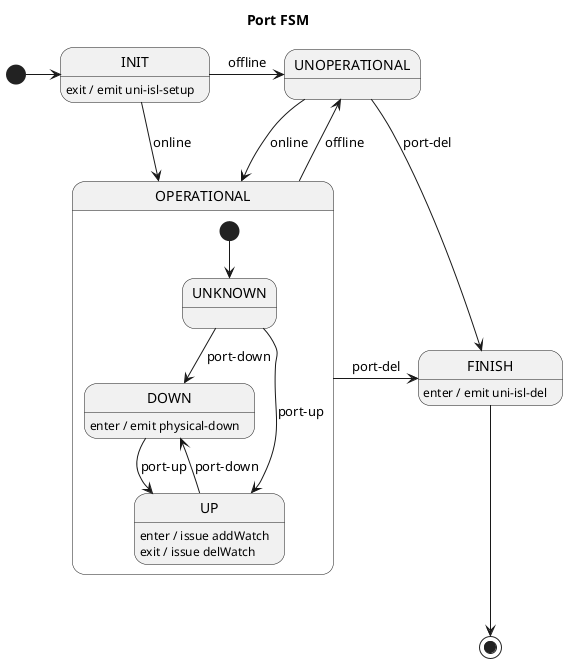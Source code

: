 Internal state:
* history data (constructor)

Input signals:
* port-up
* port-down
* online
* offline

Output signals:
* physical-down
* uni-isl-setup

@startuml
title Port FSM

[*] -right-> INIT

INIT -r-> UNOPERATIONAL : offline
INIT -r-> OPERATIONAL : online
INIT : exit / emit uni-isl-setup

state OPERATIONAL {
    [*] --> UNKNOWN

    UNKNOWN --> DOWN : port-down
    UNKNOWN --> UP : port-up

    DOWN --> UP : port-up
    DOWN : enter / emit physical-down

    UP --> DOWN : port-down
    UP : enter / issue addWatch
    UP : exit / issue delWatch
}

OPERATIONAL --> UNOPERATIONAL : offline
OPERATIONAL -r-> FINISH : port-del

UNOPERATIONAL --> OPERATIONAL : online
UNOPERATIONAL --> FINISH : port-del

FINISH: enter / emit uni-isl-del
FINISH -d-> [*]

@enduml
